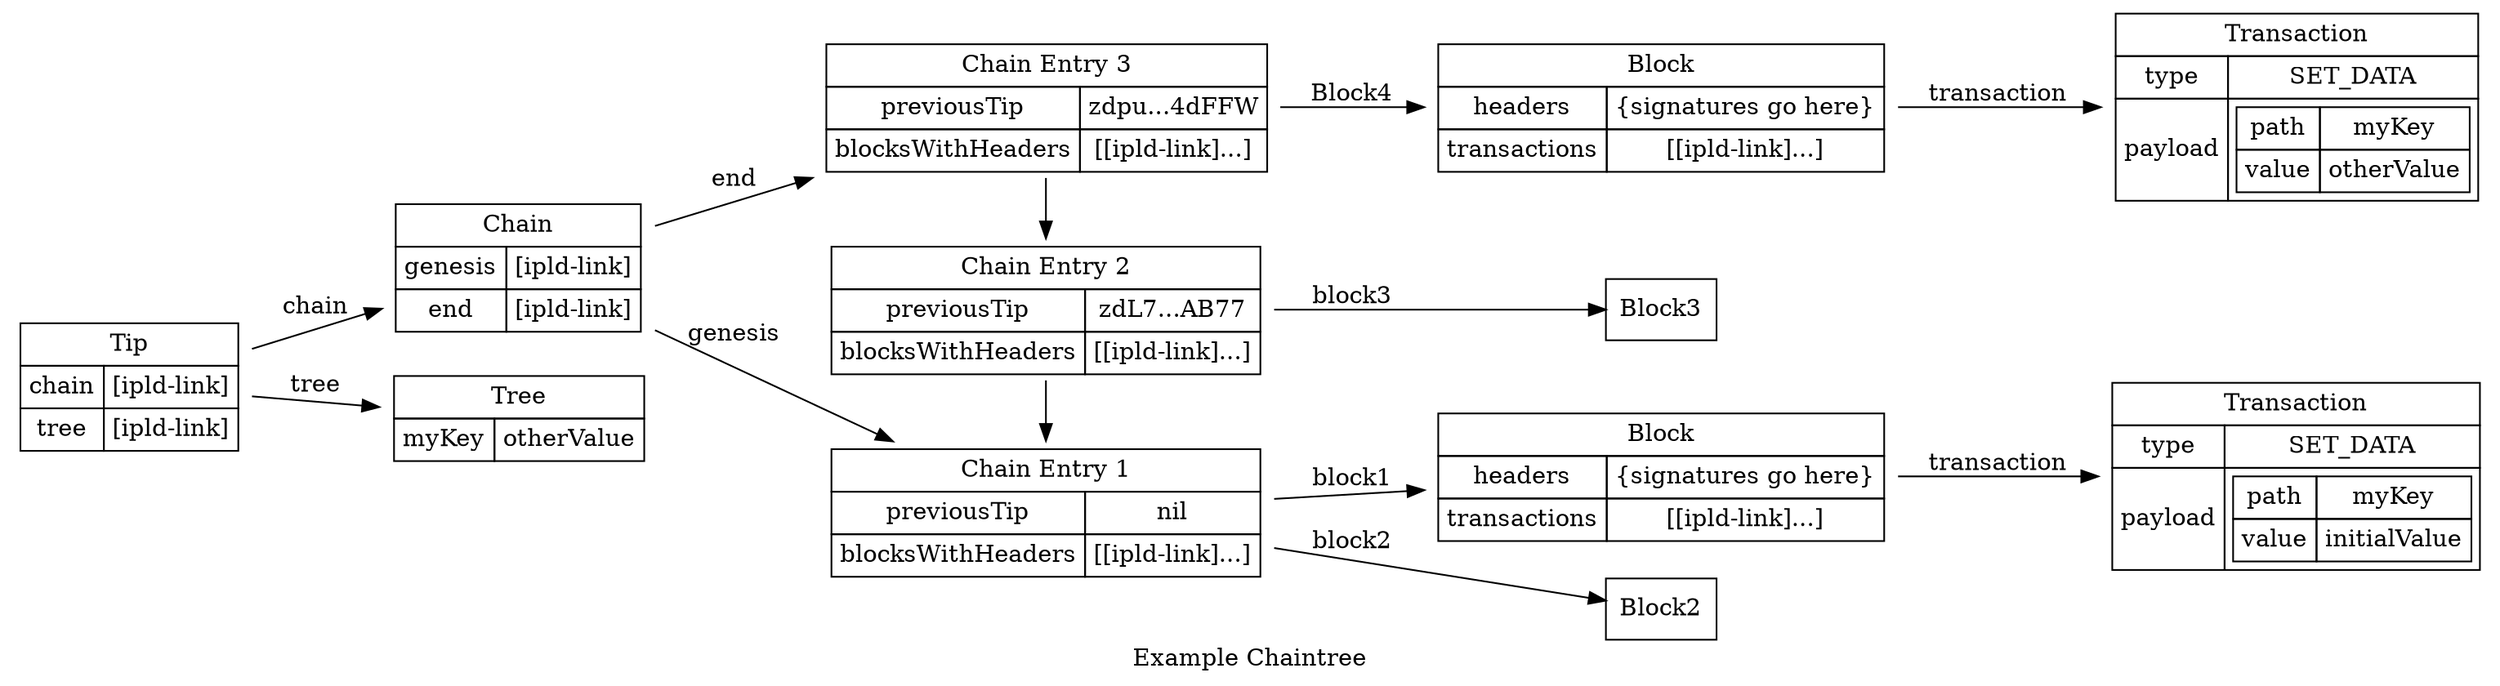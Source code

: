 digraph G {
graph [
    label="Example Chaintree";
]

rankdir="LR";

subgraph entries {
    rank="same";
    ChainEntry1 [group=1 shape=none label=<
            <TABLE BORDER="0" CELLBORDER="1" CELLSPACING="0" CELLPADDING="4">
                <tr><td colspan="2">Chain Entry 1</td></tr>
                <tr><td>previousTip</td><td>nil</td></tr>
                <tr><td>blocksWithHeaders</td><td>[[ipld-link]...]</td></tr>
            </TABLE>>];

    ChainEntry2 [group=1 shape=none label=<
                       <TABLE BORDER="0" CELLBORDER="1" CELLSPACING="0" CELLPADDING="4">
                               <tr><td colspan="2">Chain Entry 3</td></tr>
                           <tr><td>previousTip</td><td>zdpu...4dFFW</td></tr>
                           <tr><td>blocksWithHeaders</td><td>[[ipld-link]...]</td></tr>
                       </TABLE>>];

    IntermediateChainEntry [group=1 shape=none label=<
                    <TABLE BORDER="0" CELLBORDER="1" CELLSPACING="0" CELLPADDING="4">
                            <tr><td colspan="2">Chain Entry 2</td></tr>
                        <tr><td>previousTip</td><td>zdL7...AB77</td></tr>
                        <tr><td>blocksWithHeaders</td><td>[[ipld-link]...]</td></tr>
                    </TABLE>>];
}

subgraph blocks {
   rank="same";
   

        Block4 [shape=none label=<
                   <TABLE BORDER="0" CELLBORDER="1" CELLSPACING="0" CELLPADDING="4">
                           <tr><td colspan="2">Block</td></tr>
                       <tr><td>headers</td><td>{signatures go here}</td></tr>
                       <tr><td>transactions</td>
                           <td>[[ipld-link]...]</td>
                       </tr>
                   </TABLE>>];

  Block2 [shape=rectangle]
  Block3 [shape=rectangle]

  Block1 [shape=none label=<
                   <TABLE BORDER="0" CELLBORDER="1" CELLSPACING="0" CELLPADDING="4">
                           <tr><td colspan="2">Block</td></tr>
                       <tr><td>headers</td><td>{signatures go here}</td></tr>
                       <tr><td>transactions</td>
                           <td>[[ipld-link]...]</td>
                       </tr>
                   </TABLE>>];
}

subgraph transactions {
    rank="same";


        Transaction2 [shape=none label=<
                                     <TABLE BORDER="0" CELLBORDER="1" CELLSPACING="0" CELLPADDING="4">
                                             <tr><td colspan="2">Transaction</td></tr>
                                         <tr>
                                            <td>type</td>
                                            <td>SET_DATA</td>
                                         </tr>
                                         <tr>
                                            <td>payload</td>
                                            <td>
                                                <table BORDER="0" CELLBORDER="1" CELLSPACING="0" CELLPADDING="4">
                                                <tr>
                                                  <td>path</td>
                                                  <td>myKey</td>
                                                </tr>
                                                <tr>
                                                  <td>value</td>
                                                  <td>otherValue</td>
                                                </tr>
                                                </table>
                                            </td>
                                         </tr>
                                     </TABLE>>];



        Transaction1 [shape=none label=<
                                     <TABLE BORDER="0" CELLBORDER="1" CELLSPACING="0" CELLPADDING="4">
                                         <tr><td colspan="2">Transaction</td></tr>
                                         <tr>
                                            <td>type</td>
                                            <td>SET_DATA</td>
                                         </tr>
                                         <tr>
                                            <td>payload</td>
                                            <td>
                                                <table BORDER="0" CELLBORDER="1" CELLSPACING="0" CELLPADDING="4">
                                                <tr>
                                                  <td>path</td>
                                                  <td>myKey</td>
                                                </tr>
                                                <tr>
                                                  <td>value</td>
                                                  <td>initialValue</td>
                                                </tr>
                                                </table>
                                            </td>
                                         </tr>
                                     </TABLE>>];
}



Tip [shape=none label=<
        <TABLE BORDER="0" CELLBORDER="1" CELLSPACING="0" CELLPADDING="4">
             <tr><td colspan="2">Tip</td></tr>

            <tr><td>chain</td><td>[ipld-link]</td></tr>
            <tr><td>tree</td><td>[ipld-link]</td></tr>
        </TABLE>>];

Chain [shape=none label=<
              <TABLE BORDER="0" CELLBORDER="1" CELLSPACING="0" CELLPADDING="4">
                  <tr><td colspan="2">Chain</td></tr>
                  <tr><td>genesis</td><td>[ipld-link]</td></tr>
                  <tr><td>end</td><td>[ipld-link]</td></tr>
              </TABLE>>];

Tree[shape=none label=<
                    <TABLE BORDER="0" CELLBORDER="1" CELLSPACING="0" CELLPADDING="4">
                        <tr><td colspan="2">Tree</td></tr>
                        <tr><td>myKey</td><td>otherValue</td></tr>
                    </TABLE>>];

Tip -> Chain [label="chain"];

ChainEntry2 -> Block4 [label="Block4"];
Block4 -> Transaction2 [label="transaction"];

ChainEntry1 -> Block1 [label="block1"];
ChainEntry1 -> Block2 [label="block2"];
Block1 -> Transaction1 [label="transaction"];

Chain -> ChainEntry1 [label="genesis"];
Chain -> ChainEntry2 [label="end"];
IntermediateChainEntry -> Block3 [label="block3"]
ChainEntry2 -> IntermediateChainEntry -> ChainEntry1;

Tip -> Tree [label="tree"];
}